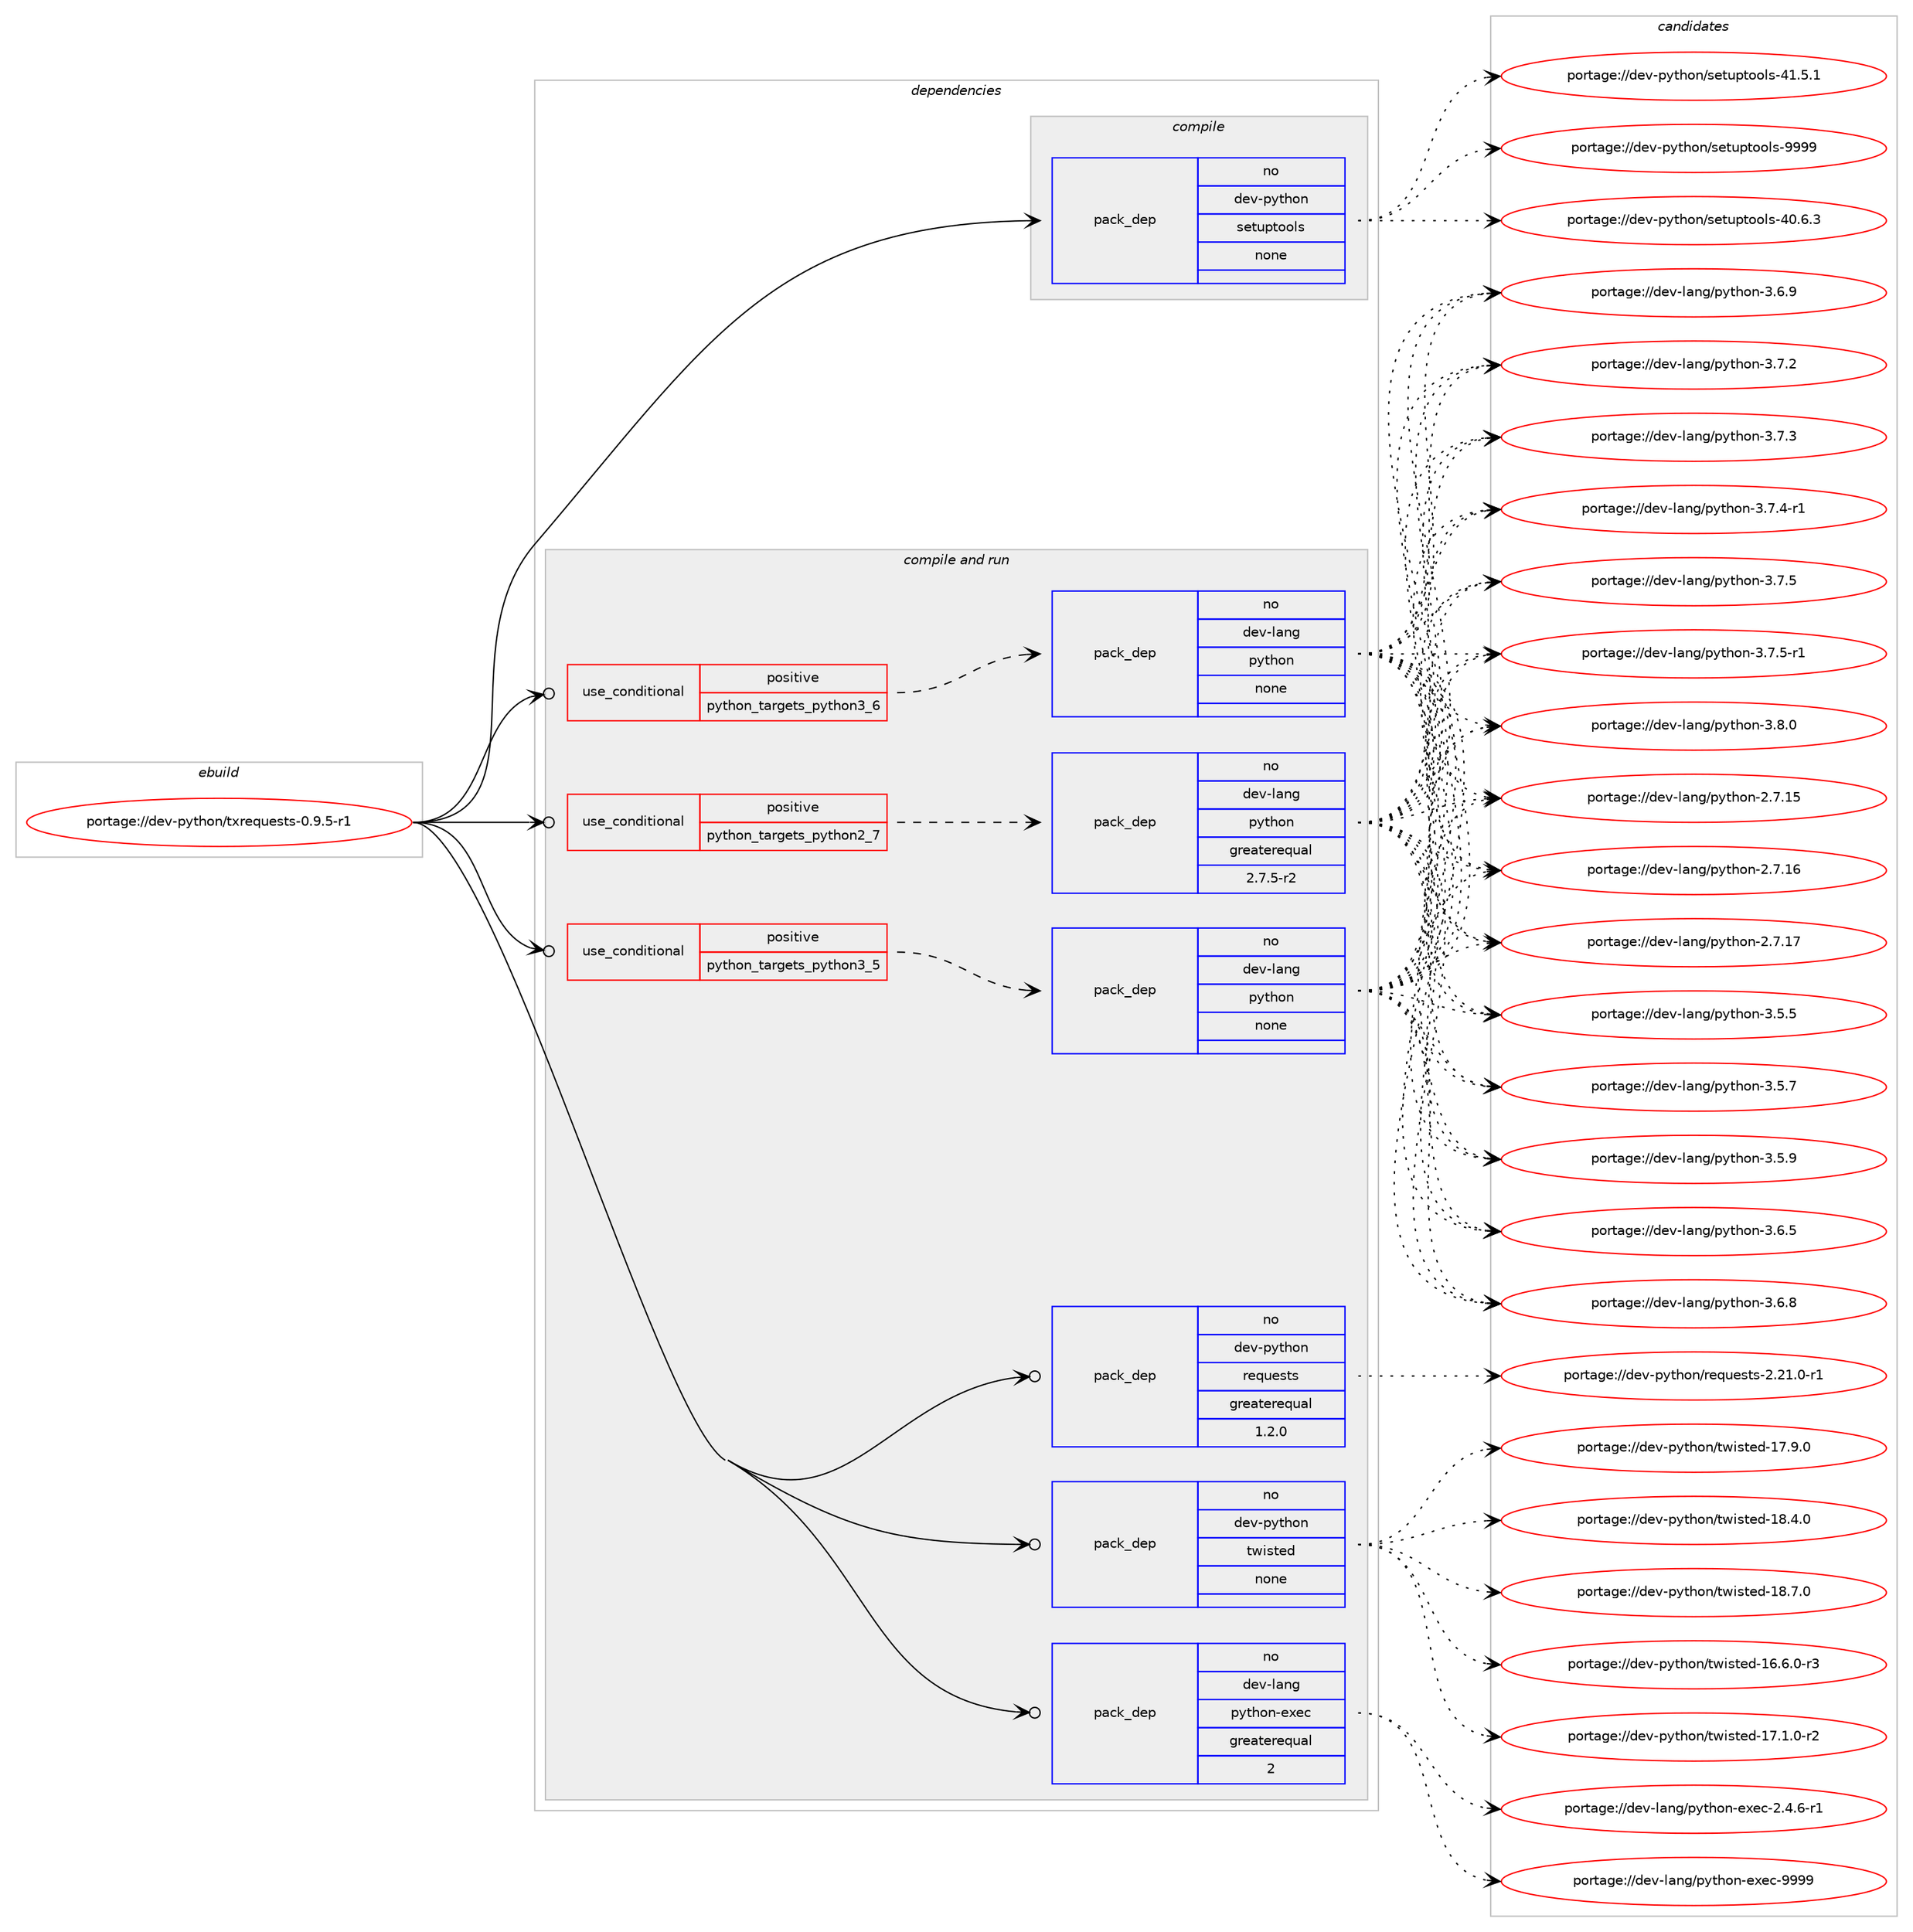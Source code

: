 digraph prolog {

# *************
# Graph options
# *************

newrank=true;
concentrate=true;
compound=true;
graph [rankdir=LR,fontname=Helvetica,fontsize=10,ranksep=1.5];#, ranksep=2.5, nodesep=0.2];
edge  [arrowhead=vee];
node  [fontname=Helvetica,fontsize=10];

# **********
# The ebuild
# **********

subgraph cluster_leftcol {
color=gray;
rank=same;
label=<<i>ebuild</i>>;
id [label="portage://dev-python/txrequests-0.9.5-r1", color=red, width=4, href="../dev-python/txrequests-0.9.5-r1.svg"];
}

# ****************
# The dependencies
# ****************

subgraph cluster_midcol {
color=gray;
label=<<i>dependencies</i>>;
subgraph cluster_compile {
fillcolor="#eeeeee";
style=filled;
label=<<i>compile</i>>;
subgraph pack133526 {
dependency177081 [label=<<TABLE BORDER="0" CELLBORDER="1" CELLSPACING="0" CELLPADDING="4" WIDTH="220"><TR><TD ROWSPAN="6" CELLPADDING="30">pack_dep</TD></TR><TR><TD WIDTH="110">no</TD></TR><TR><TD>dev-python</TD></TR><TR><TD>setuptools</TD></TR><TR><TD>none</TD></TR><TR><TD></TD></TR></TABLE>>, shape=none, color=blue];
}
id:e -> dependency177081:w [weight=20,style="solid",arrowhead="vee"];
}
subgraph cluster_compileandrun {
fillcolor="#eeeeee";
style=filled;
label=<<i>compile and run</i>>;
subgraph cond40145 {
dependency177082 [label=<<TABLE BORDER="0" CELLBORDER="1" CELLSPACING="0" CELLPADDING="4"><TR><TD ROWSPAN="3" CELLPADDING="10">use_conditional</TD></TR><TR><TD>positive</TD></TR><TR><TD>python_targets_python2_7</TD></TR></TABLE>>, shape=none, color=red];
subgraph pack133527 {
dependency177083 [label=<<TABLE BORDER="0" CELLBORDER="1" CELLSPACING="0" CELLPADDING="4" WIDTH="220"><TR><TD ROWSPAN="6" CELLPADDING="30">pack_dep</TD></TR><TR><TD WIDTH="110">no</TD></TR><TR><TD>dev-lang</TD></TR><TR><TD>python</TD></TR><TR><TD>greaterequal</TD></TR><TR><TD>2.7.5-r2</TD></TR></TABLE>>, shape=none, color=blue];
}
dependency177082:e -> dependency177083:w [weight=20,style="dashed",arrowhead="vee"];
}
id:e -> dependency177082:w [weight=20,style="solid",arrowhead="odotvee"];
subgraph cond40146 {
dependency177084 [label=<<TABLE BORDER="0" CELLBORDER="1" CELLSPACING="0" CELLPADDING="4"><TR><TD ROWSPAN="3" CELLPADDING="10">use_conditional</TD></TR><TR><TD>positive</TD></TR><TR><TD>python_targets_python3_5</TD></TR></TABLE>>, shape=none, color=red];
subgraph pack133528 {
dependency177085 [label=<<TABLE BORDER="0" CELLBORDER="1" CELLSPACING="0" CELLPADDING="4" WIDTH="220"><TR><TD ROWSPAN="6" CELLPADDING="30">pack_dep</TD></TR><TR><TD WIDTH="110">no</TD></TR><TR><TD>dev-lang</TD></TR><TR><TD>python</TD></TR><TR><TD>none</TD></TR><TR><TD></TD></TR></TABLE>>, shape=none, color=blue];
}
dependency177084:e -> dependency177085:w [weight=20,style="dashed",arrowhead="vee"];
}
id:e -> dependency177084:w [weight=20,style="solid",arrowhead="odotvee"];
subgraph cond40147 {
dependency177086 [label=<<TABLE BORDER="0" CELLBORDER="1" CELLSPACING="0" CELLPADDING="4"><TR><TD ROWSPAN="3" CELLPADDING="10">use_conditional</TD></TR><TR><TD>positive</TD></TR><TR><TD>python_targets_python3_6</TD></TR></TABLE>>, shape=none, color=red];
subgraph pack133529 {
dependency177087 [label=<<TABLE BORDER="0" CELLBORDER="1" CELLSPACING="0" CELLPADDING="4" WIDTH="220"><TR><TD ROWSPAN="6" CELLPADDING="30">pack_dep</TD></TR><TR><TD WIDTH="110">no</TD></TR><TR><TD>dev-lang</TD></TR><TR><TD>python</TD></TR><TR><TD>none</TD></TR><TR><TD></TD></TR></TABLE>>, shape=none, color=blue];
}
dependency177086:e -> dependency177087:w [weight=20,style="dashed",arrowhead="vee"];
}
id:e -> dependency177086:w [weight=20,style="solid",arrowhead="odotvee"];
subgraph pack133530 {
dependency177088 [label=<<TABLE BORDER="0" CELLBORDER="1" CELLSPACING="0" CELLPADDING="4" WIDTH="220"><TR><TD ROWSPAN="6" CELLPADDING="30">pack_dep</TD></TR><TR><TD WIDTH="110">no</TD></TR><TR><TD>dev-lang</TD></TR><TR><TD>python-exec</TD></TR><TR><TD>greaterequal</TD></TR><TR><TD>2</TD></TR></TABLE>>, shape=none, color=blue];
}
id:e -> dependency177088:w [weight=20,style="solid",arrowhead="odotvee"];
subgraph pack133531 {
dependency177089 [label=<<TABLE BORDER="0" CELLBORDER="1" CELLSPACING="0" CELLPADDING="4" WIDTH="220"><TR><TD ROWSPAN="6" CELLPADDING="30">pack_dep</TD></TR><TR><TD WIDTH="110">no</TD></TR><TR><TD>dev-python</TD></TR><TR><TD>requests</TD></TR><TR><TD>greaterequal</TD></TR><TR><TD>1.2.0</TD></TR></TABLE>>, shape=none, color=blue];
}
id:e -> dependency177089:w [weight=20,style="solid",arrowhead="odotvee"];
subgraph pack133532 {
dependency177090 [label=<<TABLE BORDER="0" CELLBORDER="1" CELLSPACING="0" CELLPADDING="4" WIDTH="220"><TR><TD ROWSPAN="6" CELLPADDING="30">pack_dep</TD></TR><TR><TD WIDTH="110">no</TD></TR><TR><TD>dev-python</TD></TR><TR><TD>twisted</TD></TR><TR><TD>none</TD></TR><TR><TD></TD></TR></TABLE>>, shape=none, color=blue];
}
id:e -> dependency177090:w [weight=20,style="solid",arrowhead="odotvee"];
}
subgraph cluster_run {
fillcolor="#eeeeee";
style=filled;
label=<<i>run</i>>;
}
}

# **************
# The candidates
# **************

subgraph cluster_choices {
rank=same;
color=gray;
label=<<i>candidates</i>>;

subgraph choice133526 {
color=black;
nodesep=1;
choiceportage100101118451121211161041111104711510111611711211611111110811545524846544651 [label="portage://dev-python/setuptools-40.6.3", color=red, width=4,href="../dev-python/setuptools-40.6.3.svg"];
choiceportage100101118451121211161041111104711510111611711211611111110811545524946534649 [label="portage://dev-python/setuptools-41.5.1", color=red, width=4,href="../dev-python/setuptools-41.5.1.svg"];
choiceportage10010111845112121116104111110471151011161171121161111111081154557575757 [label="portage://dev-python/setuptools-9999", color=red, width=4,href="../dev-python/setuptools-9999.svg"];
dependency177081:e -> choiceportage100101118451121211161041111104711510111611711211611111110811545524846544651:w [style=dotted,weight="100"];
dependency177081:e -> choiceportage100101118451121211161041111104711510111611711211611111110811545524946534649:w [style=dotted,weight="100"];
dependency177081:e -> choiceportage10010111845112121116104111110471151011161171121161111111081154557575757:w [style=dotted,weight="100"];
}
subgraph choice133527 {
color=black;
nodesep=1;
choiceportage10010111845108971101034711212111610411111045504655464953 [label="portage://dev-lang/python-2.7.15", color=red, width=4,href="../dev-lang/python-2.7.15.svg"];
choiceportage10010111845108971101034711212111610411111045504655464954 [label="portage://dev-lang/python-2.7.16", color=red, width=4,href="../dev-lang/python-2.7.16.svg"];
choiceportage10010111845108971101034711212111610411111045504655464955 [label="portage://dev-lang/python-2.7.17", color=red, width=4,href="../dev-lang/python-2.7.17.svg"];
choiceportage100101118451089711010347112121116104111110455146534653 [label="portage://dev-lang/python-3.5.5", color=red, width=4,href="../dev-lang/python-3.5.5.svg"];
choiceportage100101118451089711010347112121116104111110455146534655 [label="portage://dev-lang/python-3.5.7", color=red, width=4,href="../dev-lang/python-3.5.7.svg"];
choiceportage100101118451089711010347112121116104111110455146534657 [label="portage://dev-lang/python-3.5.9", color=red, width=4,href="../dev-lang/python-3.5.9.svg"];
choiceportage100101118451089711010347112121116104111110455146544653 [label="portage://dev-lang/python-3.6.5", color=red, width=4,href="../dev-lang/python-3.6.5.svg"];
choiceportage100101118451089711010347112121116104111110455146544656 [label="portage://dev-lang/python-3.6.8", color=red, width=4,href="../dev-lang/python-3.6.8.svg"];
choiceportage100101118451089711010347112121116104111110455146544657 [label="portage://dev-lang/python-3.6.9", color=red, width=4,href="../dev-lang/python-3.6.9.svg"];
choiceportage100101118451089711010347112121116104111110455146554650 [label="portage://dev-lang/python-3.7.2", color=red, width=4,href="../dev-lang/python-3.7.2.svg"];
choiceportage100101118451089711010347112121116104111110455146554651 [label="portage://dev-lang/python-3.7.3", color=red, width=4,href="../dev-lang/python-3.7.3.svg"];
choiceportage1001011184510897110103471121211161041111104551465546524511449 [label="portage://dev-lang/python-3.7.4-r1", color=red, width=4,href="../dev-lang/python-3.7.4-r1.svg"];
choiceportage100101118451089711010347112121116104111110455146554653 [label="portage://dev-lang/python-3.7.5", color=red, width=4,href="../dev-lang/python-3.7.5.svg"];
choiceportage1001011184510897110103471121211161041111104551465546534511449 [label="portage://dev-lang/python-3.7.5-r1", color=red, width=4,href="../dev-lang/python-3.7.5-r1.svg"];
choiceportage100101118451089711010347112121116104111110455146564648 [label="portage://dev-lang/python-3.8.0", color=red, width=4,href="../dev-lang/python-3.8.0.svg"];
dependency177083:e -> choiceportage10010111845108971101034711212111610411111045504655464953:w [style=dotted,weight="100"];
dependency177083:e -> choiceportage10010111845108971101034711212111610411111045504655464954:w [style=dotted,weight="100"];
dependency177083:e -> choiceportage10010111845108971101034711212111610411111045504655464955:w [style=dotted,weight="100"];
dependency177083:e -> choiceportage100101118451089711010347112121116104111110455146534653:w [style=dotted,weight="100"];
dependency177083:e -> choiceportage100101118451089711010347112121116104111110455146534655:w [style=dotted,weight="100"];
dependency177083:e -> choiceportage100101118451089711010347112121116104111110455146534657:w [style=dotted,weight="100"];
dependency177083:e -> choiceportage100101118451089711010347112121116104111110455146544653:w [style=dotted,weight="100"];
dependency177083:e -> choiceportage100101118451089711010347112121116104111110455146544656:w [style=dotted,weight="100"];
dependency177083:e -> choiceportage100101118451089711010347112121116104111110455146544657:w [style=dotted,weight="100"];
dependency177083:e -> choiceportage100101118451089711010347112121116104111110455146554650:w [style=dotted,weight="100"];
dependency177083:e -> choiceportage100101118451089711010347112121116104111110455146554651:w [style=dotted,weight="100"];
dependency177083:e -> choiceportage1001011184510897110103471121211161041111104551465546524511449:w [style=dotted,weight="100"];
dependency177083:e -> choiceportage100101118451089711010347112121116104111110455146554653:w [style=dotted,weight="100"];
dependency177083:e -> choiceportage1001011184510897110103471121211161041111104551465546534511449:w [style=dotted,weight="100"];
dependency177083:e -> choiceportage100101118451089711010347112121116104111110455146564648:w [style=dotted,weight="100"];
}
subgraph choice133528 {
color=black;
nodesep=1;
choiceportage10010111845108971101034711212111610411111045504655464953 [label="portage://dev-lang/python-2.7.15", color=red, width=4,href="../dev-lang/python-2.7.15.svg"];
choiceportage10010111845108971101034711212111610411111045504655464954 [label="portage://dev-lang/python-2.7.16", color=red, width=4,href="../dev-lang/python-2.7.16.svg"];
choiceportage10010111845108971101034711212111610411111045504655464955 [label="portage://dev-lang/python-2.7.17", color=red, width=4,href="../dev-lang/python-2.7.17.svg"];
choiceportage100101118451089711010347112121116104111110455146534653 [label="portage://dev-lang/python-3.5.5", color=red, width=4,href="../dev-lang/python-3.5.5.svg"];
choiceportage100101118451089711010347112121116104111110455146534655 [label="portage://dev-lang/python-3.5.7", color=red, width=4,href="../dev-lang/python-3.5.7.svg"];
choiceportage100101118451089711010347112121116104111110455146534657 [label="portage://dev-lang/python-3.5.9", color=red, width=4,href="../dev-lang/python-3.5.9.svg"];
choiceportage100101118451089711010347112121116104111110455146544653 [label="portage://dev-lang/python-3.6.5", color=red, width=4,href="../dev-lang/python-3.6.5.svg"];
choiceportage100101118451089711010347112121116104111110455146544656 [label="portage://dev-lang/python-3.6.8", color=red, width=4,href="../dev-lang/python-3.6.8.svg"];
choiceportage100101118451089711010347112121116104111110455146544657 [label="portage://dev-lang/python-3.6.9", color=red, width=4,href="../dev-lang/python-3.6.9.svg"];
choiceportage100101118451089711010347112121116104111110455146554650 [label="portage://dev-lang/python-3.7.2", color=red, width=4,href="../dev-lang/python-3.7.2.svg"];
choiceportage100101118451089711010347112121116104111110455146554651 [label="portage://dev-lang/python-3.7.3", color=red, width=4,href="../dev-lang/python-3.7.3.svg"];
choiceportage1001011184510897110103471121211161041111104551465546524511449 [label="portage://dev-lang/python-3.7.4-r1", color=red, width=4,href="../dev-lang/python-3.7.4-r1.svg"];
choiceportage100101118451089711010347112121116104111110455146554653 [label="portage://dev-lang/python-3.7.5", color=red, width=4,href="../dev-lang/python-3.7.5.svg"];
choiceportage1001011184510897110103471121211161041111104551465546534511449 [label="portage://dev-lang/python-3.7.5-r1", color=red, width=4,href="../dev-lang/python-3.7.5-r1.svg"];
choiceportage100101118451089711010347112121116104111110455146564648 [label="portage://dev-lang/python-3.8.0", color=red, width=4,href="../dev-lang/python-3.8.0.svg"];
dependency177085:e -> choiceportage10010111845108971101034711212111610411111045504655464953:w [style=dotted,weight="100"];
dependency177085:e -> choiceportage10010111845108971101034711212111610411111045504655464954:w [style=dotted,weight="100"];
dependency177085:e -> choiceportage10010111845108971101034711212111610411111045504655464955:w [style=dotted,weight="100"];
dependency177085:e -> choiceportage100101118451089711010347112121116104111110455146534653:w [style=dotted,weight="100"];
dependency177085:e -> choiceportage100101118451089711010347112121116104111110455146534655:w [style=dotted,weight="100"];
dependency177085:e -> choiceportage100101118451089711010347112121116104111110455146534657:w [style=dotted,weight="100"];
dependency177085:e -> choiceportage100101118451089711010347112121116104111110455146544653:w [style=dotted,weight="100"];
dependency177085:e -> choiceportage100101118451089711010347112121116104111110455146544656:w [style=dotted,weight="100"];
dependency177085:e -> choiceportage100101118451089711010347112121116104111110455146544657:w [style=dotted,weight="100"];
dependency177085:e -> choiceportage100101118451089711010347112121116104111110455146554650:w [style=dotted,weight="100"];
dependency177085:e -> choiceportage100101118451089711010347112121116104111110455146554651:w [style=dotted,weight="100"];
dependency177085:e -> choiceportage1001011184510897110103471121211161041111104551465546524511449:w [style=dotted,weight="100"];
dependency177085:e -> choiceportage100101118451089711010347112121116104111110455146554653:w [style=dotted,weight="100"];
dependency177085:e -> choiceportage1001011184510897110103471121211161041111104551465546534511449:w [style=dotted,weight="100"];
dependency177085:e -> choiceportage100101118451089711010347112121116104111110455146564648:w [style=dotted,weight="100"];
}
subgraph choice133529 {
color=black;
nodesep=1;
choiceportage10010111845108971101034711212111610411111045504655464953 [label="portage://dev-lang/python-2.7.15", color=red, width=4,href="../dev-lang/python-2.7.15.svg"];
choiceportage10010111845108971101034711212111610411111045504655464954 [label="portage://dev-lang/python-2.7.16", color=red, width=4,href="../dev-lang/python-2.7.16.svg"];
choiceportage10010111845108971101034711212111610411111045504655464955 [label="portage://dev-lang/python-2.7.17", color=red, width=4,href="../dev-lang/python-2.7.17.svg"];
choiceportage100101118451089711010347112121116104111110455146534653 [label="portage://dev-lang/python-3.5.5", color=red, width=4,href="../dev-lang/python-3.5.5.svg"];
choiceportage100101118451089711010347112121116104111110455146534655 [label="portage://dev-lang/python-3.5.7", color=red, width=4,href="../dev-lang/python-3.5.7.svg"];
choiceportage100101118451089711010347112121116104111110455146534657 [label="portage://dev-lang/python-3.5.9", color=red, width=4,href="../dev-lang/python-3.5.9.svg"];
choiceportage100101118451089711010347112121116104111110455146544653 [label="portage://dev-lang/python-3.6.5", color=red, width=4,href="../dev-lang/python-3.6.5.svg"];
choiceportage100101118451089711010347112121116104111110455146544656 [label="portage://dev-lang/python-3.6.8", color=red, width=4,href="../dev-lang/python-3.6.8.svg"];
choiceportage100101118451089711010347112121116104111110455146544657 [label="portage://dev-lang/python-3.6.9", color=red, width=4,href="../dev-lang/python-3.6.9.svg"];
choiceportage100101118451089711010347112121116104111110455146554650 [label="portage://dev-lang/python-3.7.2", color=red, width=4,href="../dev-lang/python-3.7.2.svg"];
choiceportage100101118451089711010347112121116104111110455146554651 [label="portage://dev-lang/python-3.7.3", color=red, width=4,href="../dev-lang/python-3.7.3.svg"];
choiceportage1001011184510897110103471121211161041111104551465546524511449 [label="portage://dev-lang/python-3.7.4-r1", color=red, width=4,href="../dev-lang/python-3.7.4-r1.svg"];
choiceportage100101118451089711010347112121116104111110455146554653 [label="portage://dev-lang/python-3.7.5", color=red, width=4,href="../dev-lang/python-3.7.5.svg"];
choiceportage1001011184510897110103471121211161041111104551465546534511449 [label="portage://dev-lang/python-3.7.5-r1", color=red, width=4,href="../dev-lang/python-3.7.5-r1.svg"];
choiceportage100101118451089711010347112121116104111110455146564648 [label="portage://dev-lang/python-3.8.0", color=red, width=4,href="../dev-lang/python-3.8.0.svg"];
dependency177087:e -> choiceportage10010111845108971101034711212111610411111045504655464953:w [style=dotted,weight="100"];
dependency177087:e -> choiceportage10010111845108971101034711212111610411111045504655464954:w [style=dotted,weight="100"];
dependency177087:e -> choiceportage10010111845108971101034711212111610411111045504655464955:w [style=dotted,weight="100"];
dependency177087:e -> choiceportage100101118451089711010347112121116104111110455146534653:w [style=dotted,weight="100"];
dependency177087:e -> choiceportage100101118451089711010347112121116104111110455146534655:w [style=dotted,weight="100"];
dependency177087:e -> choiceportage100101118451089711010347112121116104111110455146534657:w [style=dotted,weight="100"];
dependency177087:e -> choiceportage100101118451089711010347112121116104111110455146544653:w [style=dotted,weight="100"];
dependency177087:e -> choiceportage100101118451089711010347112121116104111110455146544656:w [style=dotted,weight="100"];
dependency177087:e -> choiceportage100101118451089711010347112121116104111110455146544657:w [style=dotted,weight="100"];
dependency177087:e -> choiceportage100101118451089711010347112121116104111110455146554650:w [style=dotted,weight="100"];
dependency177087:e -> choiceportage100101118451089711010347112121116104111110455146554651:w [style=dotted,weight="100"];
dependency177087:e -> choiceportage1001011184510897110103471121211161041111104551465546524511449:w [style=dotted,weight="100"];
dependency177087:e -> choiceportage100101118451089711010347112121116104111110455146554653:w [style=dotted,weight="100"];
dependency177087:e -> choiceportage1001011184510897110103471121211161041111104551465546534511449:w [style=dotted,weight="100"];
dependency177087:e -> choiceportage100101118451089711010347112121116104111110455146564648:w [style=dotted,weight="100"];
}
subgraph choice133530 {
color=black;
nodesep=1;
choiceportage10010111845108971101034711212111610411111045101120101994550465246544511449 [label="portage://dev-lang/python-exec-2.4.6-r1", color=red, width=4,href="../dev-lang/python-exec-2.4.6-r1.svg"];
choiceportage10010111845108971101034711212111610411111045101120101994557575757 [label="portage://dev-lang/python-exec-9999", color=red, width=4,href="../dev-lang/python-exec-9999.svg"];
dependency177088:e -> choiceportage10010111845108971101034711212111610411111045101120101994550465246544511449:w [style=dotted,weight="100"];
dependency177088:e -> choiceportage10010111845108971101034711212111610411111045101120101994557575757:w [style=dotted,weight="100"];
}
subgraph choice133531 {
color=black;
nodesep=1;
choiceportage1001011184511212111610411111047114101113117101115116115455046504946484511449 [label="portage://dev-python/requests-2.21.0-r1", color=red, width=4,href="../dev-python/requests-2.21.0-r1.svg"];
dependency177089:e -> choiceportage1001011184511212111610411111047114101113117101115116115455046504946484511449:w [style=dotted,weight="100"];
}
subgraph choice133532 {
color=black;
nodesep=1;
choiceportage1001011184511212111610411111047116119105115116101100454954465446484511451 [label="portage://dev-python/twisted-16.6.0-r3", color=red, width=4,href="../dev-python/twisted-16.6.0-r3.svg"];
choiceportage1001011184511212111610411111047116119105115116101100454955464946484511450 [label="portage://dev-python/twisted-17.1.0-r2", color=red, width=4,href="../dev-python/twisted-17.1.0-r2.svg"];
choiceportage100101118451121211161041111104711611910511511610110045495546574648 [label="portage://dev-python/twisted-17.9.0", color=red, width=4,href="../dev-python/twisted-17.9.0.svg"];
choiceportage100101118451121211161041111104711611910511511610110045495646524648 [label="portage://dev-python/twisted-18.4.0", color=red, width=4,href="../dev-python/twisted-18.4.0.svg"];
choiceportage100101118451121211161041111104711611910511511610110045495646554648 [label="portage://dev-python/twisted-18.7.0", color=red, width=4,href="../dev-python/twisted-18.7.0.svg"];
dependency177090:e -> choiceportage1001011184511212111610411111047116119105115116101100454954465446484511451:w [style=dotted,weight="100"];
dependency177090:e -> choiceportage1001011184511212111610411111047116119105115116101100454955464946484511450:w [style=dotted,weight="100"];
dependency177090:e -> choiceportage100101118451121211161041111104711611910511511610110045495546574648:w [style=dotted,weight="100"];
dependency177090:e -> choiceportage100101118451121211161041111104711611910511511610110045495646524648:w [style=dotted,weight="100"];
dependency177090:e -> choiceportage100101118451121211161041111104711611910511511610110045495646554648:w [style=dotted,weight="100"];
}
}

}
